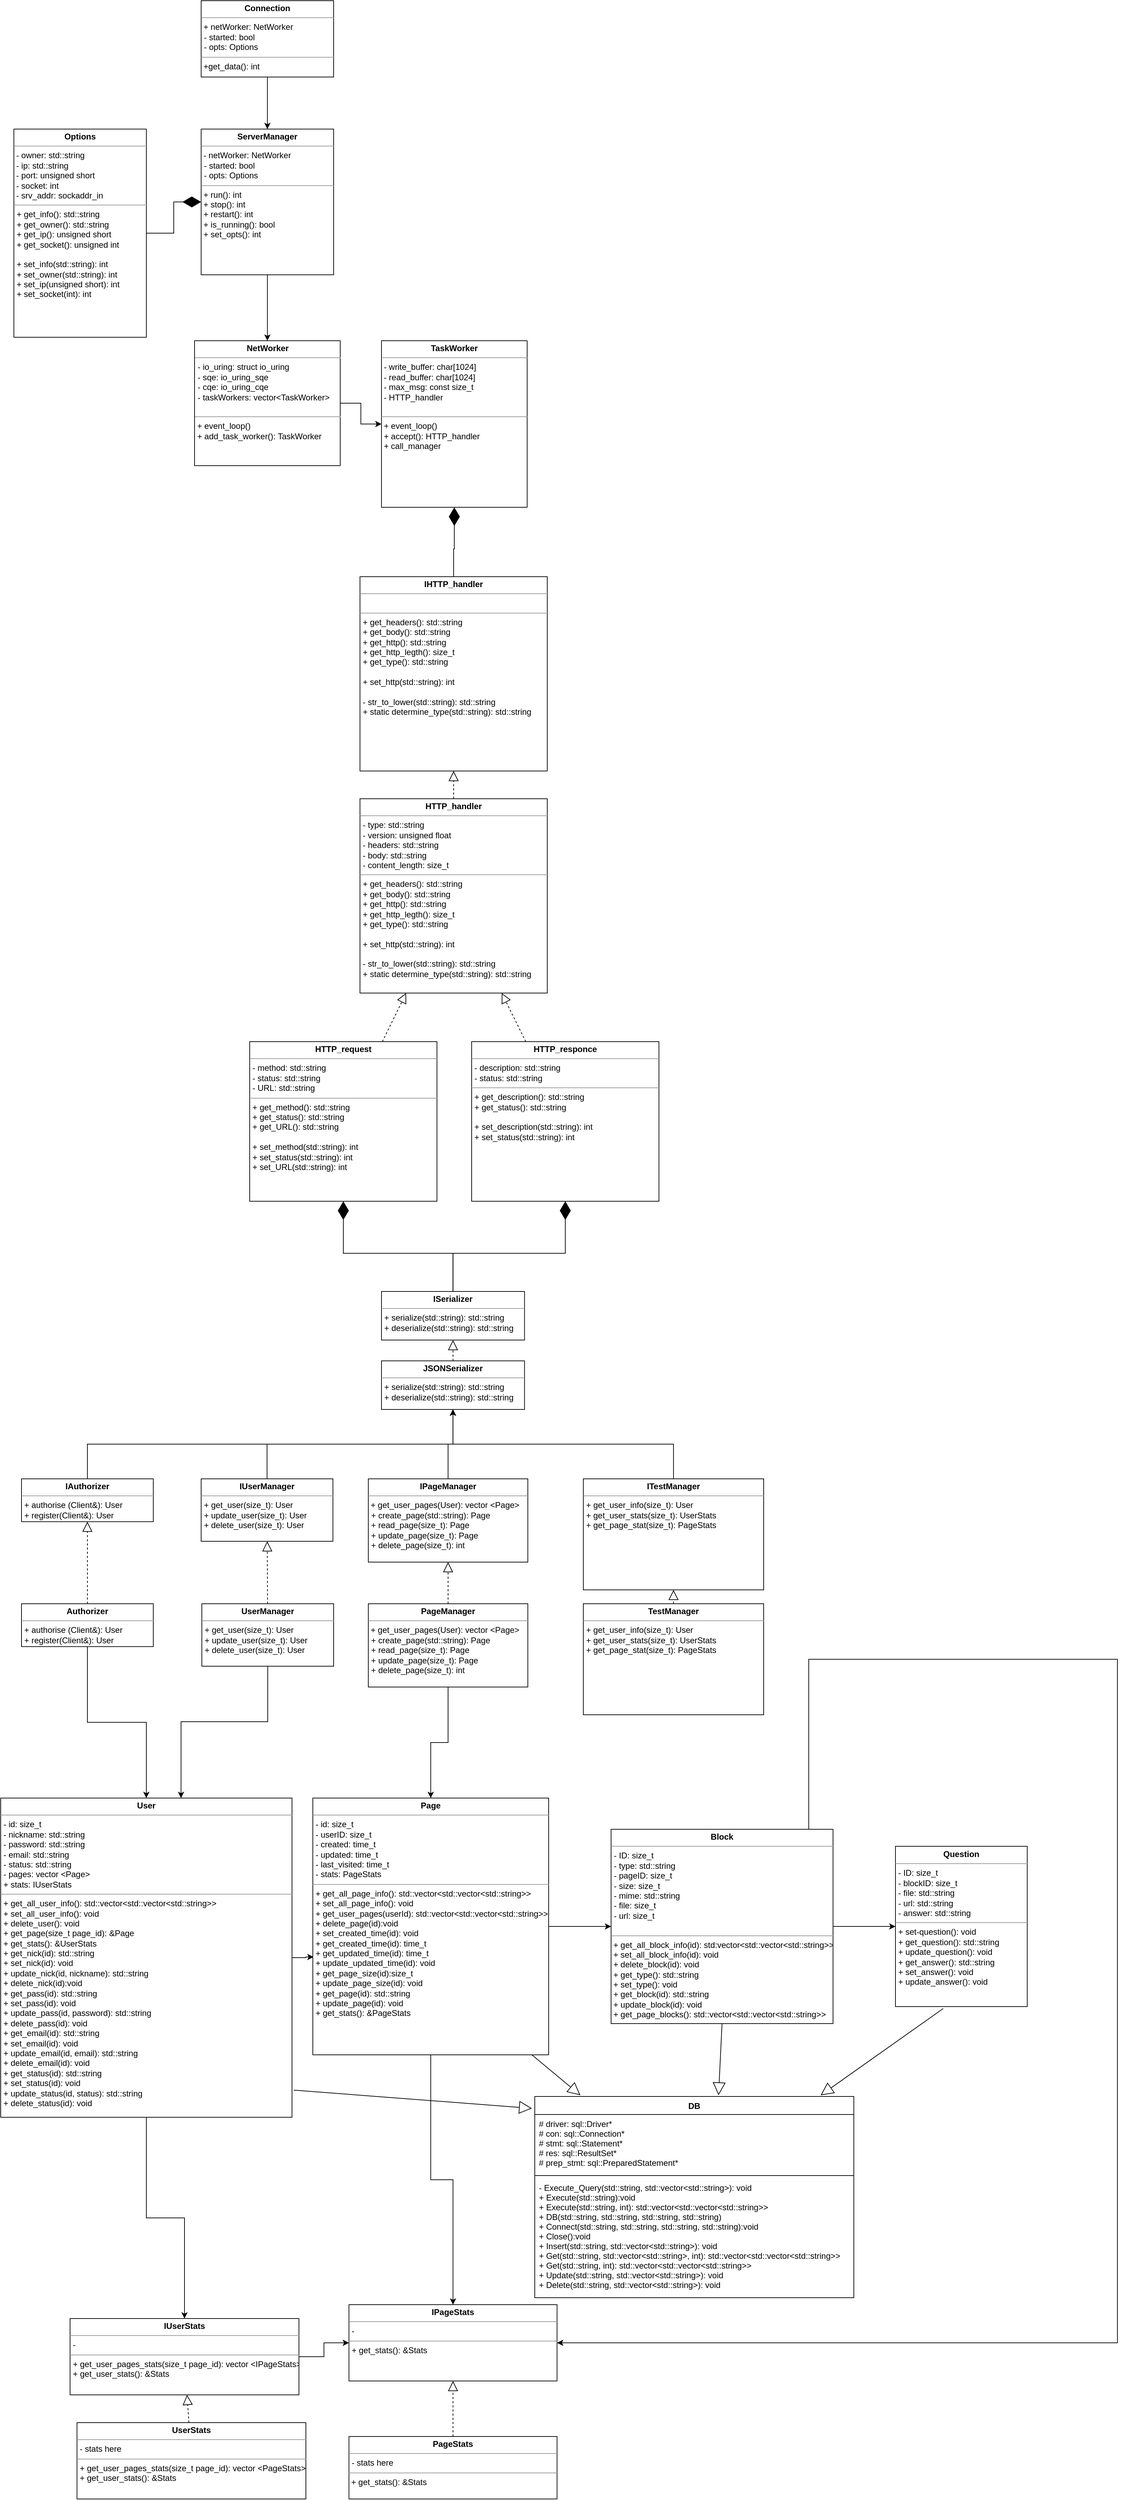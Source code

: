 <mxfile version="16.5.1" type="device"><diagram id="EE_yPkMZjNH001Js1Lox" name="Page-1"><mxGraphModel dx="785" dy="998" grid="1" gridSize="10" guides="1" tooltips="1" connect="1" arrows="1" fold="1" page="1" pageScale="1" pageWidth="827" pageHeight="1169" math="0" shadow="0"><root><mxCell id="0"/><mxCell id="1" parent="0"/><mxCell id="ymyWcGpkj5-HGCNnxkLO-1" style="edgeStyle=orthogonalEdgeStyle;shape=connector;rounded=0;orthogonalLoop=1;jettySize=auto;html=1;labelBackgroundColor=default;fontFamily=Helvetica;fontSize=11;fontColor=default;endArrow=classic;strokeColor=default;" parent="1" source="ymyWcGpkj5-HGCNnxkLO-2" target="ymyWcGpkj5-HGCNnxkLO-6" edge="1"><mxGeometry relative="1" as="geometry"/></mxCell><mxCell id="ymyWcGpkj5-HGCNnxkLO-2" value="&lt;p style=&quot;margin: 4px 0px 0px&quot; align=&quot;center&quot;&gt;&lt;b&gt;ServerManager&lt;/b&gt;&lt;/p&gt;&lt;hr size=&quot;1&quot;&gt;&amp;nbsp;- netWorker: NetWorker&lt;p style=&quot;margin: 0px ; margin-left: 4px&quot;&gt;- started: bool&lt;/p&gt;&lt;p style=&quot;margin: 0px ; margin-left: 4px&quot;&gt;- opts: Options&lt;br&gt;&lt;/p&gt;&lt;hr size=&quot;1&quot;&gt;&lt;div&gt;&amp;nbsp;+ run(): int&lt;br&gt;&lt;/div&gt;&lt;div&gt;&amp;nbsp;+ stop(): int&lt;br&gt;&lt;/div&gt;&lt;div&gt;&amp;nbsp;+ restart(): int&lt;br&gt;&lt;/div&gt;&lt;div&gt;&amp;nbsp;+ is_running(): bool&lt;/div&gt;&lt;div&gt;&amp;nbsp;+ set_opts(): int&lt;br&gt;&lt;/div&gt;" style="verticalAlign=top;align=left;overflow=fill;fontSize=12;fontFamily=Helvetica;html=1;rounded=0;" parent="1" vertex="1"><mxGeometry x="1549" y="305" width="191" height="210" as="geometry"/></mxCell><mxCell id="ymyWcGpkj5-HGCNnxkLO-3" value="&lt;p style=&quot;margin: 4px 0px 0px&quot; align=&quot;center&quot;&gt;&lt;b&gt;Options&lt;/b&gt;&lt;br&gt;&lt;/p&gt;&lt;hr size=&quot;1&quot;&gt;&lt;div&gt;&amp;nbsp;- owner: std::string&lt;/div&gt;&lt;div&gt;&amp;nbsp;- ip: std::string&lt;/div&gt;&lt;div&gt;&amp;nbsp;- port: unsigned short&lt;/div&gt;&lt;div&gt;&amp;nbsp;- socket: int&lt;br&gt;&lt;/div&gt;&lt;div&gt;&amp;nbsp;- srv_addr: sockaddr_in&lt;br&gt;&lt;/div&gt;&lt;hr size=&quot;1&quot;&gt;&lt;p style=&quot;margin: 0px ; margin-left: 4px&quot;&gt;+ get_info(): std::string&lt;/p&gt;&lt;p style=&quot;margin: 0px ; margin-left: 4px&quot;&gt;+ get_owner(): std::string&lt;/p&gt;&lt;p style=&quot;margin: 0px ; margin-left: 4px&quot;&gt;+ get_ip(): unsigned short&lt;/p&gt;&lt;p style=&quot;margin: 0px ; margin-left: 4px&quot;&gt;+ get_socket(): unsigned int&lt;/p&gt;&lt;p style=&quot;margin: 0px ; margin-left: 4px&quot;&gt;&lt;br&gt;&lt;/p&gt;&lt;p style=&quot;margin: 0px ; margin-left: 4px&quot;&gt;+ set_info(std::string): int&lt;br&gt;&lt;/p&gt;&lt;p style=&quot;margin: 0px ; margin-left: 4px&quot;&gt;+ set_owner(std::string): int&lt;br&gt;&lt;/p&gt;&lt;p style=&quot;margin: 0px ; margin-left: 4px&quot;&gt;+ set_ip(unsigned short): int&lt;br&gt;&lt;/p&gt;&lt;p style=&quot;margin: 0px ; margin-left: 4px&quot;&gt;+ set_socket(int): int&lt;/p&gt;&lt;p style=&quot;margin: 0px ; margin-left: 4px&quot;&gt;&lt;/p&gt;" style="verticalAlign=top;align=left;overflow=fill;fontSize=12;fontFamily=Helvetica;html=1;rounded=0;" parent="1" vertex="1"><mxGeometry x="1279" y="305" width="191" height="300" as="geometry"/></mxCell><mxCell id="ymyWcGpkj5-HGCNnxkLO-4" value="" style="endArrow=diamondThin;endFill=1;endSize=24;html=1;edgeStyle=orthogonalEdgeStyle;rounded=0;" parent="1" source="ymyWcGpkj5-HGCNnxkLO-3" target="ymyWcGpkj5-HGCNnxkLO-2" edge="1"><mxGeometry width="160" relative="1" as="geometry"><mxPoint x="-10" y="790" as="sourcePoint"/><mxPoint x="70" y="730" as="targetPoint"/></mxGeometry></mxCell><mxCell id="ymyWcGpkj5-HGCNnxkLO-5" style="edgeStyle=orthogonalEdgeStyle;shape=connector;rounded=0;orthogonalLoop=1;jettySize=auto;html=1;labelBackgroundColor=default;fontFamily=Helvetica;fontSize=11;fontColor=default;endArrow=classic;strokeColor=default;" parent="1" source="ymyWcGpkj5-HGCNnxkLO-6" target="ymyWcGpkj5-HGCNnxkLO-35" edge="1"><mxGeometry relative="1" as="geometry"/></mxCell><mxCell id="ymyWcGpkj5-HGCNnxkLO-6" value="&lt;p style=&quot;margin: 4px 0px 0px&quot; align=&quot;center&quot;&gt;&lt;b&gt;NetWorker&lt;/b&gt;&lt;br&gt;&lt;/p&gt;&lt;hr size=&quot;1&quot;&gt;&lt;p style=&quot;margin: 0px ; margin-left: 4px&quot;&gt;- io_uring: struct io_uring&lt;/p&gt;&lt;p style=&quot;margin: 0px ; margin-left: 4px&quot;&gt;- sqe: io_uring_sqe&lt;/p&gt;&lt;p style=&quot;margin: 0px ; margin-left: 4px&quot;&gt;- cqe: io_uring_cqe&lt;/p&gt;&lt;p style=&quot;margin: 0px ; margin-left: 4px&quot;&gt;- taskWorkers: vector&amp;lt;TaskWorker&amp;gt;&lt;br&gt;&lt;/p&gt;&lt;p style=&quot;margin: 0px ; margin-left: 4px&quot;&gt;&lt;br&gt;&lt;/p&gt;&lt;hr size=&quot;1&quot;&gt;&lt;div&gt;&amp;nbsp;+ event_loop()&lt;/div&gt;&lt;div&gt;&amp;nbsp;+ add_task_worker(): TaskWorker&lt;br&gt;&lt;/div&gt;" style="verticalAlign=top;align=left;overflow=fill;fontSize=12;fontFamily=Helvetica;html=1;rounded=0;" parent="1" vertex="1"><mxGeometry x="1539.5" y="610" width="210" height="180" as="geometry"/></mxCell><mxCell id="ymyWcGpkj5-HGCNnxkLO-7" value="&lt;p style=&quot;margin: 0px ; margin-top: 4px ; text-align: center&quot;&gt;&lt;b&gt;JSONSerializer&lt;/b&gt;&lt;br&gt;&lt;/p&gt;&lt;hr size=&quot;1&quot;&gt;&lt;p style=&quot;margin: 0px ; margin-left: 4px&quot;&gt;+ serialize(std::string): std::string&lt;br&gt;&lt;/p&gt;&lt;p style=&quot;margin: 0px ; margin-left: 4px&quot;&gt;+ deserialize(std::string): std::string&lt;br&gt;&lt;/p&gt;&lt;p style=&quot;margin: 0px ; margin-left: 4px&quot;&gt;&lt;br&gt;&lt;/p&gt;" style="verticalAlign=top;align=left;overflow=fill;fontSize=12;fontFamily=Helvetica;html=1;rounded=0;" parent="1" vertex="1"><mxGeometry x="1809.0" y="2080" width="206.23" height="70" as="geometry"/></mxCell><mxCell id="ymyWcGpkj5-HGCNnxkLO-8" style="edgeStyle=orthogonalEdgeStyle;shape=connector;rounded=0;orthogonalLoop=1;jettySize=auto;html=1;labelBackgroundColor=default;fontFamily=Helvetica;fontSize=11;fontColor=default;endArrow=classic;strokeColor=default;" parent="1" source="ymyWcGpkj5-HGCNnxkLO-9" target="ymyWcGpkj5-HGCNnxkLO-59" edge="1"><mxGeometry relative="1" as="geometry"/></mxCell><mxCell id="Rk3t0ZBhzbb22GPOdppD-11" style="edgeStyle=orthogonalEdgeStyle;rounded=0;orthogonalLoop=1;jettySize=auto;html=1;entryX=0.003;entryY=0.619;entryDx=0;entryDy=0;entryPerimeter=0;" edge="1" parent="1" source="ymyWcGpkj5-HGCNnxkLO-9" target="ymyWcGpkj5-HGCNnxkLO-17"><mxGeometry relative="1" as="geometry"/></mxCell><mxCell id="ymyWcGpkj5-HGCNnxkLO-9" value="&lt;p style=&quot;margin: 4px 0px 0px&quot; align=&quot;center&quot;&gt;&lt;b&gt;User&lt;/b&gt;&lt;br&gt;&lt;/p&gt;&lt;hr size=&quot;1&quot;&gt;&lt;p style=&quot;margin: 0px ; margin-left: 4px&quot;&gt;&lt;span&gt;- id: size_t&lt;/span&gt;&lt;br&gt;&lt;/p&gt;&lt;p style=&quot;margin: 0px ; margin-left: 4px&quot;&gt;- nickname: std::string&lt;/p&gt;&lt;p style=&quot;margin: 0px ; margin-left: 4px&quot;&gt;- password: std::string&lt;/p&gt;&lt;p style=&quot;margin: 0px ; margin-left: 4px&quot;&gt;- email: std::string&lt;/p&gt;&lt;p style=&quot;margin: 0px ; margin-left: 4px&quot;&gt;- status: std::string&lt;/p&gt;&lt;p style=&quot;margin: 0px ; margin-left: 4px&quot;&gt;- pages: vector &amp;lt;Page&amp;gt;&lt;/p&gt;&lt;p style=&quot;margin: 0px ; margin-left: 4px&quot;&gt;+ stats: IUserStats&lt;/p&gt;&lt;hr size=&quot;1&quot;&gt;&lt;p style=&quot;margin: 0px ; margin-left: 4px&quot;&gt;+ get_all_user_info(): std::vector&amp;lt;std::vector&amp;lt;std::string&amp;gt;&amp;gt;&lt;/p&gt;&lt;p style=&quot;margin: 0px ; margin-left: 4px&quot;&gt;+ set_all_user_info(): void&lt;/p&gt;&lt;p style=&quot;margin: 0px ; margin-left: 4px&quot;&gt;+ delete_user(): void&lt;/p&gt;&lt;p style=&quot;margin: 0px ; margin-left: 4px&quot;&gt;+ get_page(size_t page_id): &amp;amp;Page&lt;/p&gt;&lt;p style=&quot;margin: 0px ; margin-left: 4px&quot;&gt;+ get_stats(): &amp;amp;UserStats&lt;/p&gt;&lt;p style=&quot;margin: 0px ; margin-left: 4px&quot;&gt;+ get_nick(id): std::string&lt;/p&gt;&lt;p style=&quot;margin: 0px ; margin-left: 4px&quot;&gt;+ set_nick(id): void&lt;/p&gt;&lt;p style=&quot;margin: 0px ; margin-left: 4px&quot;&gt;+ update_nick(id, nickname): std::string&lt;/p&gt;&lt;p style=&quot;margin: 0px ; margin-left: 4px&quot;&gt;+ delete_nick(id):void&lt;/p&gt;&lt;p style=&quot;margin: 0px ; margin-left: 4px&quot;&gt;+ get_pass(id): std::string&lt;/p&gt;&lt;p style=&quot;margin: 0px ; margin-left: 4px&quot;&gt;+ set_pass(id): void&lt;/p&gt;&lt;p style=&quot;margin: 0px ; margin-left: 4px&quot;&gt;+ update_pass(id, password): std::string&lt;/p&gt;&lt;p style=&quot;margin: 0px ; margin-left: 4px&quot;&gt;+ delete_pass(id): void&lt;/p&gt;&lt;p style=&quot;margin: 0px ; margin-left: 4px&quot;&gt;+ get_email(id): std::string&lt;/p&gt;&lt;p style=&quot;margin: 0px ; margin-left: 4px&quot;&gt;+ set_email(id): void&lt;/p&gt;&lt;p style=&quot;margin: 0px ; margin-left: 4px&quot;&gt;+ update_email(id, email): std::string&lt;/p&gt;&lt;p style=&quot;margin: 0px ; margin-left: 4px&quot;&gt;+ delete_email(id): void&lt;/p&gt;&lt;p style=&quot;margin: 0px ; margin-left: 4px&quot;&gt;+ get_status(id): std::string&lt;/p&gt;&lt;p style=&quot;margin: 0px ; margin-left: 4px&quot;&gt;+ set_status(id): void&lt;/p&gt;&lt;p style=&quot;margin: 0px ; margin-left: 4px&quot;&gt;+ update_status(id, status): std::string&lt;/p&gt;&lt;p style=&quot;margin: 0px ; margin-left: 4px&quot;&gt;+ delete_status(id): void&amp;nbsp;&lt;/p&gt;&lt;p style=&quot;margin: 0px ; margin-left: 4px&quot;&gt;&lt;br&gt;&lt;/p&gt;" style="verticalAlign=top;align=left;overflow=fill;fontSize=12;fontFamily=Helvetica;html=1;rounded=0;" parent="1" vertex="1"><mxGeometry x="1260" y="2710" width="420" height="460" as="geometry"/></mxCell><mxCell id="ymyWcGpkj5-HGCNnxkLO-10" style="edgeStyle=none;shape=connector;rounded=0;orthogonalLoop=1;jettySize=auto;html=1;dashed=1;labelBackgroundColor=default;fontFamily=Helvetica;fontSize=11;fontColor=default;endArrow=block;endFill=0;endSize=12;strokeColor=default;" parent="1" source="ymyWcGpkj5-HGCNnxkLO-11" target="ymyWcGpkj5-HGCNnxkLO-14" edge="1"><mxGeometry relative="1" as="geometry"><mxPoint x="1837.542" y="1580" as="targetPoint"/></mxGeometry></mxCell><mxCell id="ymyWcGpkj5-HGCNnxkLO-11" value="&lt;p style=&quot;margin: 4px 0px 0px&quot; align=&quot;center&quot;&gt;&lt;b&gt;HTTP_request&lt;/b&gt;&lt;br&gt;&lt;/p&gt;&lt;hr size=&quot;1&quot;&gt;&lt;p style=&quot;margin: 0px ; margin-left: 4px&quot;&gt;- method: std::string&lt;/p&gt;&lt;p style=&quot;margin: 0px ; margin-left: 4px&quot;&gt;- status: std::string&lt;br&gt;&lt;/p&gt;&lt;p style=&quot;margin: 0px ; margin-left: 4px&quot;&gt;- URL: std::string&lt;/p&gt;&lt;hr size=&quot;1&quot;&gt;&lt;p style=&quot;margin: 0px ; margin-left: 4px&quot;&gt;+ get_method(): std::string&lt;/p&gt;&lt;p style=&quot;margin: 0px ; margin-left: 4px&quot;&gt;+ get_status(): std::string&lt;/p&gt;&lt;p style=&quot;margin: 0px ; margin-left: 4px&quot;&gt;+ get_URL(): std::string&lt;/p&gt;&lt;p style=&quot;margin: 0px ; margin-left: 4px&quot;&gt;&lt;br&gt;&lt;/p&gt;&lt;p style=&quot;margin: 0px ; margin-left: 4px&quot;&gt;+ set_method(std::string): int&lt;/p&gt;&lt;p style=&quot;margin: 0px ; margin-left: 4px&quot;&gt;+ set_status(std::string): int&lt;/p&gt;&lt;p style=&quot;margin: 0px ; margin-left: 4px&quot;&gt;+ set_URL(std::string): int&lt;/p&gt;" style="verticalAlign=top;align=left;overflow=fill;fontSize=12;fontFamily=Helvetica;html=1;rounded=0;" parent="1" vertex="1"><mxGeometry x="1619" y="1620" width="270" height="230" as="geometry"/></mxCell><mxCell id="ymyWcGpkj5-HGCNnxkLO-12" style="edgeStyle=none;shape=connector;rounded=0;orthogonalLoop=1;jettySize=auto;html=1;dashed=1;labelBackgroundColor=default;fontFamily=Helvetica;fontSize=11;fontColor=default;endArrow=block;endFill=0;endSize=12;strokeColor=default;" parent="1" source="ymyWcGpkj5-HGCNnxkLO-13" target="ymyWcGpkj5-HGCNnxkLO-14" edge="1"><mxGeometry relative="1" as="geometry"><mxPoint x="1989.407" y="1580" as="targetPoint"/></mxGeometry></mxCell><mxCell id="ymyWcGpkj5-HGCNnxkLO-13" value="&lt;p style=&quot;margin: 4px 0px 0px&quot; align=&quot;center&quot;&gt;&lt;b&gt;HTTP_responce&lt;/b&gt;&lt;br&gt;&lt;/p&gt;&lt;hr size=&quot;1&quot;&gt;&lt;p style=&quot;margin: 0px ; margin-left: 4px&quot;&gt;- description: std::string&lt;br&gt;&lt;/p&gt;&lt;p style=&quot;margin: 0px ; margin-left: 4px&quot;&gt;- status: std::string&lt;br&gt;&lt;/p&gt;&lt;hr size=&quot;1&quot;&gt;&lt;p style=&quot;margin: 0px ; margin-left: 4px&quot;&gt;+ get_description(): std::string&lt;/p&gt;&lt;p style=&quot;margin: 0px ; margin-left: 4px&quot;&gt;+ get_status(): std::string&lt;/p&gt;&lt;p style=&quot;margin: 0px ; margin-left: 4px&quot;&gt;&lt;br&gt;&lt;/p&gt;&lt;p style=&quot;margin: 0px ; margin-left: 4px&quot;&gt;+ set_description(std::string): int&lt;/p&gt;&lt;p style=&quot;margin: 0px ; margin-left: 4px&quot;&gt;+ set_status(std::string): int&lt;/p&gt;&lt;p style=&quot;margin: 0px ; margin-left: 4px&quot;&gt;&lt;/p&gt;" style="verticalAlign=top;align=left;overflow=fill;fontSize=12;fontFamily=Helvetica;html=1;rounded=0;" parent="1" vertex="1"><mxGeometry x="1939" y="1620" width="270" height="230" as="geometry"/></mxCell><mxCell id="ymyWcGpkj5-HGCNnxkLO-14" value="&lt;p style=&quot;margin: 4px 0px 0px&quot; align=&quot;center&quot;&gt;&lt;b&gt;HTTP_handler&lt;/b&gt;&lt;br&gt;&lt;/p&gt;&lt;hr size=&quot;1&quot;&gt;&lt;p style=&quot;margin: 0px ; margin-left: 4px&quot;&gt;- type: std::string&lt;br&gt;&lt;/p&gt;&lt;p style=&quot;margin: 0px ; margin-left: 4px&quot;&gt;- version: unsigned float&lt;/p&gt;&lt;p style=&quot;margin: 0px ; margin-left: 4px&quot;&gt;- headers: std::string&lt;/p&gt;&lt;p style=&quot;margin: 0px ; margin-left: 4px&quot;&gt;- body: std::string&lt;/p&gt;&lt;p style=&quot;margin: 0px ; margin-left: 4px&quot;&gt;- content_length: size_t&lt;/p&gt;&lt;hr size=&quot;1&quot;&gt;&lt;p style=&quot;margin: 0px ; margin-left: 4px&quot;&gt;+ get_headers(): std::string&lt;/p&gt;&lt;p style=&quot;margin: 0px ; margin-left: 4px&quot;&gt;+ get_body(): std::string&lt;/p&gt;&lt;p style=&quot;margin: 0px ; margin-left: 4px&quot;&gt;+ get_http(): std::string&lt;/p&gt;&lt;p style=&quot;margin: 0px ; margin-left: 4px&quot;&gt;+ get_http_legth(): size_t&lt;br&gt;&lt;/p&gt;&lt;p style=&quot;margin: 0px ; margin-left: 4px&quot;&gt;+ get_type(): std::string&lt;/p&gt;&lt;p style=&quot;margin: 0px ; margin-left: 4px&quot;&gt;&lt;br&gt;&lt;/p&gt;&lt;p style=&quot;margin: 0px ; margin-left: 4px&quot;&gt;+ set_http(std::string): int&lt;br&gt;&lt;/p&gt;&lt;p style=&quot;margin: 0px ; margin-left: 4px&quot;&gt;&lt;br&gt;&lt;/p&gt;&lt;p style=&quot;margin: 0px ; margin-left: 4px&quot;&gt;- str_to_lower(std::string): std::string&lt;/p&gt;&lt;p style=&quot;margin: 0px ; margin-left: 4px&quot;&gt;+ static determine_type(std::string): std::string&lt;br&gt;&lt;/p&gt;&lt;p style=&quot;margin: 0px ; margin-left: 4px&quot;&gt;&lt;br&gt;&lt;/p&gt;" style="verticalAlign=top;align=left;overflow=fill;fontSize=12;fontFamily=Helvetica;html=1;rounded=0;" parent="1" vertex="1"><mxGeometry x="1778" y="1270" width="270" height="280" as="geometry"/></mxCell><mxCell id="ymyWcGpkj5-HGCNnxkLO-15" style="edgeStyle=orthogonalEdgeStyle;shape=connector;rounded=0;orthogonalLoop=1;jettySize=auto;html=1;labelBackgroundColor=default;fontFamily=Helvetica;fontSize=11;fontColor=default;endArrow=classic;strokeColor=default;" parent="1" source="ymyWcGpkj5-HGCNnxkLO-17" target="ymyWcGpkj5-HGCNnxkLO-20" edge="1"><mxGeometry relative="1" as="geometry"/></mxCell><mxCell id="ymyWcGpkj5-HGCNnxkLO-16" style="edgeStyle=orthogonalEdgeStyle;shape=connector;rounded=0;orthogonalLoop=1;jettySize=auto;html=1;labelBackgroundColor=default;fontFamily=Helvetica;fontSize=11;fontColor=default;endArrow=classic;strokeColor=default;" parent="1" source="ymyWcGpkj5-HGCNnxkLO-17" target="ymyWcGpkj5-HGCNnxkLO-62" edge="1"><mxGeometry relative="1" as="geometry"/></mxCell><mxCell id="ymyWcGpkj5-HGCNnxkLO-17" value="&lt;p style=&quot;margin: 4px 0px 0px&quot; align=&quot;center&quot;&gt;&lt;b&gt;Page&lt;/b&gt;&lt;br&gt;&lt;/p&gt;&lt;hr size=&quot;1&quot;&gt;&lt;p style=&quot;margin: 0px ; margin-left: 4px&quot;&gt;- id: size_t&lt;/p&gt;&lt;p style=&quot;margin: 0px ; margin-left: 4px&quot;&gt;- userID: size_t&lt;/p&gt;&lt;p style=&quot;margin: 0px ; margin-left: 4px&quot;&gt;- created: time_t&lt;br&gt;&lt;/p&gt;&lt;p style=&quot;margin: 0px ; margin-left: 4px&quot;&gt;- updated: time_t&lt;/p&gt;&lt;p style=&quot;margin: 0px ; margin-left: 4px&quot;&gt;- last_visited: time_t&lt;/p&gt;&lt;p style=&quot;margin: 0px ; margin-left: 4px&quot;&gt;- stats: PageStats&lt;br&gt;&lt;/p&gt;&lt;hr size=&quot;1&quot;&gt;&lt;p style=&quot;margin: 0px ; margin-left: 4px&quot;&gt;+ get_all_page_info(): std::vector&amp;lt;std::vector&amp;lt;std::string&amp;gt;&amp;gt;&lt;/p&gt;&lt;p style=&quot;margin: 0px ; margin-left: 4px&quot;&gt;+ set_all_page_info(): void&lt;/p&gt;&lt;p style=&quot;margin: 0px ; margin-left: 4px&quot;&gt;+ get_user_pages(userId): std::vector&amp;lt;std::vector&amp;lt;std::string&amp;gt;&amp;gt;&lt;/p&gt;&lt;p style=&quot;margin: 0px ; margin-left: 4px&quot;&gt;+ delete_page(id):void&lt;/p&gt;&lt;p style=&quot;margin: 0px ; margin-left: 4px&quot;&gt;+ set_created_time(id): void&lt;/p&gt;&lt;p style=&quot;margin: 0px ; margin-left: 4px&quot;&gt;+ get_created_time(id): time_t&lt;/p&gt;&lt;p style=&quot;margin: 0px ; margin-left: 4px&quot;&gt;+ get_updated_time(id): time_t&lt;/p&gt;&lt;p style=&quot;margin: 0px ; margin-left: 4px&quot;&gt;+ update_updated_time(id): void&lt;/p&gt;&lt;p style=&quot;margin: 0px ; margin-left: 4px&quot;&gt;+ get_page_size(id):size_t&lt;/p&gt;&lt;p style=&quot;margin: 0px ; margin-left: 4px&quot;&gt;+ update_page_size(id): void&lt;/p&gt;&lt;p style=&quot;margin: 0px ; margin-left: 4px&quot;&gt;+ get_page(id): std::string&lt;/p&gt;&lt;p style=&quot;margin: 0px ; margin-left: 4px&quot;&gt;+ update_page(id): void&amp;nbsp;&lt;/p&gt;&lt;p style=&quot;margin: 0px ; margin-left: 4px&quot;&gt;+ get_stats(): &amp;amp;PageStats&lt;br&gt;&lt;/p&gt;" style="verticalAlign=top;align=left;overflow=fill;fontSize=12;fontFamily=Helvetica;html=1;rounded=0;" parent="1" vertex="1"><mxGeometry x="1710" y="2710" width="340" height="370" as="geometry"/></mxCell><mxCell id="ymyWcGpkj5-HGCNnxkLO-24" value="&lt;p style=&quot;margin: 0px ; margin-top: 4px ; text-align: center&quot;&gt;&lt;b&gt;Question&lt;/b&gt;&lt;br&gt;&lt;/p&gt;&lt;hr size=&quot;1&quot;&gt;&lt;p style=&quot;margin: 0px ; margin-left: 4px&quot;&gt;&lt;span&gt;- ID: size_t&lt;/span&gt;&lt;br&gt;&lt;/p&gt;&lt;p style=&quot;margin: 0px ; margin-left: 4px&quot;&gt;- blockID: size_t&lt;/p&gt;&lt;p style=&quot;margin: 0px ; margin-left: 4px&quot;&gt;- file: std::string&lt;/p&gt;&lt;p style=&quot;margin: 0px ; margin-left: 4px&quot;&gt;- url: std::string&lt;/p&gt;&lt;p style=&quot;margin: 0px ; margin-left: 4px&quot;&gt;- answer: std::string&lt;/p&gt;&lt;hr size=&quot;1&quot;&gt;&lt;p style=&quot;margin: 0px ; margin-left: 4px&quot;&gt;+ set-question(): void&lt;/p&gt;&lt;p style=&quot;margin: 0px ; margin-left: 4px&quot;&gt;+ get_question(): std::string&lt;/p&gt;&lt;p style=&quot;margin: 0px ; margin-left: 4px&quot;&gt;&lt;span&gt;+ update_question(): void&lt;/span&gt;&lt;/p&gt;&lt;p style=&quot;margin: 0px ; margin-left: 4px&quot;&gt;&lt;span&gt;+ get_answer(): std::string&lt;/span&gt;&lt;/p&gt;&lt;p style=&quot;margin: 0px ; margin-left: 4px&quot;&gt;&lt;span&gt;+ set_answer(): void&lt;/span&gt;&lt;/p&gt;&lt;p style=&quot;margin: 0px ; margin-left: 4px&quot;&gt;&lt;span&gt;+ update_answer(): void&amp;nbsp;&lt;/span&gt;&lt;/p&gt;&lt;p style=&quot;margin: 0px ; margin-left: 4px&quot;&gt;&lt;br&gt;&lt;/p&gt;" style="verticalAlign=top;align=left;overflow=fill;fontSize=12;fontFamily=Helvetica;html=1;rounded=0;" parent="1" vertex="1"><mxGeometry x="2550" y="2779.5" width="190" height="231" as="geometry"/></mxCell><mxCell id="ymyWcGpkj5-HGCNnxkLO-25" style="edgeStyle=orthogonalEdgeStyle;shape=connector;rounded=0;orthogonalLoop=1;jettySize=auto;html=1;labelBackgroundColor=default;fontFamily=Helvetica;fontSize=11;fontColor=default;endArrow=classic;strokeColor=default;" parent="1" source="ymyWcGpkj5-HGCNnxkLO-26" target="ymyWcGpkj5-HGCNnxkLO-9" edge="1"><mxGeometry relative="1" as="geometry"/></mxCell><mxCell id="ymyWcGpkj5-HGCNnxkLO-26" value="&lt;p style=&quot;margin: 0px ; margin-top: 4px ; text-align: center&quot;&gt;&lt;b&gt;Authorizer&lt;/b&gt;&lt;/p&gt;&lt;hr size=&quot;1&quot;&gt;&lt;p style=&quot;margin: 0px ; margin-left: 4px&quot;&gt;&lt;/p&gt;&lt;p style=&quot;margin: 0px ; margin-left: 4px&quot;&gt;+ authorise (Client&amp;amp;): User&lt;/p&gt;&lt;p style=&quot;margin: 0px ; margin-left: 4px&quot;&gt;+ register(Client&amp;amp;): User&lt;/p&gt;" style="verticalAlign=top;align=left;overflow=fill;fontSize=12;fontFamily=Helvetica;html=1;rounded=0;" parent="1" vertex="1"><mxGeometry x="1290" y="2430" width="190" height="61.75" as="geometry"/></mxCell><mxCell id="ymyWcGpkj5-HGCNnxkLO-27" style="edgeStyle=orthogonalEdgeStyle;shape=connector;rounded=0;orthogonalLoop=1;jettySize=auto;html=1;labelBackgroundColor=default;fontFamily=Helvetica;fontSize=11;fontColor=default;endArrow=classic;strokeColor=default;" parent="1" source="ymyWcGpkj5-HGCNnxkLO-28" target="ymyWcGpkj5-HGCNnxkLO-17" edge="1"><mxGeometry relative="1" as="geometry"/></mxCell><mxCell id="ymyWcGpkj5-HGCNnxkLO-28" value="&lt;p style=&quot;margin: 0px ; margin-top: 4px ; text-align: center&quot;&gt;&lt;b&gt;PageManager&lt;/b&gt;&lt;br&gt;&lt;/p&gt;&lt;hr size=&quot;1&quot;&gt;&lt;p style=&quot;margin: 0px ; margin-left: 4px&quot;&gt;&lt;/p&gt;&amp;nbsp;+ get_user_pages(User): vector &amp;lt;Page&amp;gt;&lt;p style=&quot;margin: 0px ; margin-left: 4px&quot;&gt;+ create_page(std::string): Page&lt;/p&gt;&lt;p style=&quot;margin: 0px ; margin-left: 4px&quot;&gt;+ read_page(size_t): Page&lt;/p&gt;&lt;p style=&quot;margin: 0px ; margin-left: 4px&quot;&gt;+ update_page(size_t): Page&lt;/p&gt;&lt;p style=&quot;margin: 0px ; margin-left: 4px&quot;&gt;+ delete_page(size_t): int&lt;br&gt;&lt;/p&gt;" style="verticalAlign=top;align=left;overflow=fill;fontSize=12;fontFamily=Helvetica;html=1;rounded=0;" parent="1" vertex="1"><mxGeometry x="1790" y="2430" width="230" height="120" as="geometry"/></mxCell><mxCell id="ymyWcGpkj5-HGCNnxkLO-31" style="edgeStyle=orthogonalEdgeStyle;shape=connector;rounded=0;orthogonalLoop=1;jettySize=auto;html=1;labelBackgroundColor=default;fontFamily=Helvetica;fontSize=11;fontColor=default;endArrow=classic;strokeColor=default;startArrow=none;" parent="1" source="ymyWcGpkj5-HGCNnxkLO-20" target="ymyWcGpkj5-HGCNnxkLO-62" edge="1"><mxGeometry relative="1" as="geometry"><Array as="points"><mxPoint x="2425" y="2510"/><mxPoint x="2870" y="2510"/><mxPoint x="2870" y="3495"/></Array></mxGeometry></mxCell><mxCell id="ymyWcGpkj5-HGCNnxkLO-32" value="&lt;p style=&quot;margin: 0px ; margin-top: 4px ; text-align: center&quot;&gt;&lt;b&gt;TestManager&lt;/b&gt;&lt;br&gt;&lt;/p&gt;&lt;hr size=&quot;1&quot;&gt;&lt;p style=&quot;margin: 0px ; margin-left: 4px&quot;&gt;&lt;/p&gt;&lt;p style=&quot;margin: 0px ; margin-left: 4px&quot;&gt;+ get_user_info(size_t): User&lt;br&gt;&lt;/p&gt;&lt;p style=&quot;margin: 0px ; margin-left: 4px&quot;&gt;+ get_user_stats(size_t): UserStats&lt;/p&gt;&lt;p style=&quot;margin: 0px ; margin-left: 4px&quot;&gt;+ get_page_stat(size_t): PageStats&lt;br&gt;&lt;/p&gt;" style="verticalAlign=top;align=left;overflow=fill;fontSize=12;fontFamily=Helvetica;html=1;rounded=0;" parent="1" vertex="1"><mxGeometry x="2100" y="2430" width="260" height="160" as="geometry"/></mxCell><mxCell id="ymyWcGpkj5-HGCNnxkLO-33" style="edgeStyle=orthogonalEdgeStyle;shape=connector;rounded=0;orthogonalLoop=1;jettySize=auto;html=1;labelBackgroundColor=default;fontFamily=Helvetica;fontSize=11;fontColor=default;endArrow=classic;strokeColor=default;" parent="1" source="ymyWcGpkj5-HGCNnxkLO-34" target="ymyWcGpkj5-HGCNnxkLO-9" edge="1"><mxGeometry relative="1" as="geometry"><Array as="points"><mxPoint x="1645" y="2600"/><mxPoint x="1520" y="2600"/></Array></mxGeometry></mxCell><mxCell id="ymyWcGpkj5-HGCNnxkLO-34" value="&lt;p style=&quot;margin: 0px ; margin-top: 4px ; text-align: center&quot;&gt;&lt;b&gt;UserManager&lt;/b&gt;&lt;br&gt;&lt;/p&gt;&lt;hr size=&quot;1&quot;&gt;&lt;p style=&quot;margin: 0px ; margin-left: 4px&quot;&gt;&lt;/p&gt;&lt;p style=&quot;margin: 0px ; margin-left: 4px&quot;&gt;+ get_user(size_t): User&lt;/p&gt;&lt;p style=&quot;margin: 0px ; margin-left: 4px&quot;&gt;+ update_user(size_t): User&lt;br&gt;&lt;/p&gt;&lt;p style=&quot;margin: 0px ; margin-left: 4px&quot;&gt;+ delete_user(size_t): User&lt;/p&gt;" style="verticalAlign=top;align=left;overflow=fill;fontSize=12;fontFamily=Helvetica;html=1;rounded=0;" parent="1" vertex="1"><mxGeometry x="1550" y="2430" width="190" height="90" as="geometry"/></mxCell><mxCell id="ymyWcGpkj5-HGCNnxkLO-35" value="&lt;p style=&quot;margin: 4px 0px 0px&quot; align=&quot;center&quot;&gt;&lt;b&gt;TaskWorker&lt;/b&gt;&lt;br&gt;&lt;/p&gt;&lt;hr size=&quot;1&quot;&gt;&lt;div&gt;&amp;nbsp;- write_buffer: char[1024]&lt;/div&gt;&lt;div&gt;&amp;nbsp;- read_buffer: char[1024]&lt;/div&gt;&lt;div&gt;&amp;nbsp;- max_msg: const size_t&lt;/div&gt;&lt;div&gt;&amp;nbsp;- HTTP_handler&lt;br&gt;&lt;/div&gt;&lt;p style=&quot;margin: 0px ; margin-left: 4px&quot;&gt;&lt;br&gt;&lt;/p&gt;&lt;hr size=&quot;1&quot;&gt;&lt;div&gt;&amp;nbsp;+ event_loop()&lt;/div&gt;&lt;div&gt;&amp;nbsp;+ accept(): HTTP_handler&lt;/div&gt;&lt;div&gt;&amp;nbsp;+ call_manager&lt;br&gt;&lt;/div&gt;" style="verticalAlign=top;align=left;overflow=fill;fontSize=12;fontFamily=Helvetica;html=1;rounded=0;" parent="1" vertex="1"><mxGeometry x="1809" y="610" width="210" height="240" as="geometry"/></mxCell><mxCell id="ymyWcGpkj5-HGCNnxkLO-36" value="&lt;p style=&quot;margin: 4px 0px 0px&quot; align=&quot;center&quot;&gt;&lt;b&gt;PageStats&lt;/b&gt;&lt;br&gt;&lt;/p&gt;&lt;hr size=&quot;1&quot;&gt;&lt;p style=&quot;margin: 0px ; margin-left: 4px&quot;&gt;- stats here&lt;br&gt;&lt;/p&gt;&lt;hr size=&quot;1&quot;&gt;&amp;nbsp;+ get_stats(): &amp;amp;Stats" style="verticalAlign=top;align=left;overflow=fill;fontSize=12;fontFamily=Helvetica;html=1;rounded=0;" parent="1" vertex="1"><mxGeometry x="1762.12" y="3630" width="300" height="90" as="geometry"/></mxCell><mxCell id="ymyWcGpkj5-HGCNnxkLO-37" style="edgeStyle=orthogonalEdgeStyle;shape=connector;rounded=0;orthogonalLoop=1;jettySize=auto;html=1;labelBackgroundColor=default;fontFamily=Helvetica;fontSize=11;fontColor=default;endArrow=classic;strokeColor=default;" parent="1" source="ymyWcGpkj5-HGCNnxkLO-38" target="ymyWcGpkj5-HGCNnxkLO-2" edge="1"><mxGeometry relative="1" as="geometry"/></mxCell><mxCell id="ymyWcGpkj5-HGCNnxkLO-38" value="&lt;p style=&quot;margin: 4px 0px 0px&quot; align=&quot;center&quot;&gt;&lt;b&gt;Connection&lt;/b&gt;&lt;br&gt;&lt;/p&gt;&lt;hr size=&quot;1&quot;&gt;&amp;nbsp;+ netWorker: NetWorker&lt;p style=&quot;margin: 0px ; margin-left: 4px&quot;&gt;- started: bool&lt;/p&gt;&lt;p style=&quot;margin: 0px ; margin-left: 4px&quot;&gt;- opts: Options&lt;br&gt;&lt;/p&gt;&lt;hr size=&quot;1&quot;&gt;&lt;div&gt;&amp;nbsp;+get_data(): int &lt;/div&gt;" style="verticalAlign=top;align=left;overflow=fill;fontSize=12;fontFamily=Helvetica;html=1;rounded=0;" parent="1" vertex="1"><mxGeometry x="1549" y="120" width="191" height="110" as="geometry"/></mxCell><mxCell id="ymyWcGpkj5-HGCNnxkLO-39" value="&lt;p style=&quot;margin: 0px ; margin-top: 4px ; text-align: center&quot;&gt;&lt;b&gt;ISerializer&lt;/b&gt;&lt;br&gt;&lt;/p&gt;&lt;hr size=&quot;1&quot;&gt;&lt;p style=&quot;margin: 0px ; margin-left: 4px&quot;&gt;+ serialize(std::string): std::string&lt;br&gt;&lt;/p&gt;&lt;p style=&quot;margin: 0px ; margin-left: 4px&quot;&gt;+ deserialize(std::string): std::string&lt;br&gt;&lt;/p&gt;&lt;p style=&quot;margin: 0px ; margin-left: 4px&quot;&gt;&lt;br&gt;&lt;/p&gt;" style="verticalAlign=top;align=left;overflow=fill;fontSize=12;fontFamily=Helvetica;html=1;rounded=0;" parent="1" vertex="1"><mxGeometry x="1809" y="1980" width="206.23" height="70" as="geometry"/></mxCell><mxCell id="ymyWcGpkj5-HGCNnxkLO-40" value="" style="endArrow=block;dashed=1;endFill=0;endSize=12;html=1;rounded=0;labelBackgroundColor=default;fontFamily=Helvetica;fontSize=11;fontColor=default;strokeColor=default;shape=connector;" parent="1" source="ymyWcGpkj5-HGCNnxkLO-7" target="ymyWcGpkj5-HGCNnxkLO-39" edge="1"><mxGeometry width="160" relative="1" as="geometry"><mxPoint x="1880" y="1900" as="sourcePoint"/><mxPoint x="2040" y="1900" as="targetPoint"/></mxGeometry></mxCell><mxCell id="ymyWcGpkj5-HGCNnxkLO-41" style="edgeStyle=orthogonalEdgeStyle;shape=connector;rounded=0;orthogonalLoop=1;jettySize=auto;html=1;labelBackgroundColor=default;fontFamily=Helvetica;fontSize=11;fontColor=default;endArrow=classic;strokeColor=default;" parent="1" source="ymyWcGpkj5-HGCNnxkLO-42" target="ymyWcGpkj5-HGCNnxkLO-7" edge="1"><mxGeometry relative="1" as="geometry"><Array as="points"><mxPoint x="1385" y="2200"/><mxPoint x="1912" y="2200"/></Array></mxGeometry></mxCell><mxCell id="ymyWcGpkj5-HGCNnxkLO-42" value="&lt;p style=&quot;margin: 0px ; margin-top: 4px ; text-align: center&quot;&gt;&lt;b&gt;IAuthorizer&lt;/b&gt;&lt;/p&gt;&lt;hr size=&quot;1&quot;&gt;&lt;p style=&quot;margin: 0px ; margin-left: 4px&quot;&gt;&lt;/p&gt;&lt;p style=&quot;margin: 0px ; margin-left: 4px&quot;&gt;+ authorise (Client&amp;amp;): User&lt;/p&gt;&lt;p style=&quot;margin: 0px ; margin-left: 4px&quot;&gt;+ register(Client&amp;amp;): User&lt;/p&gt;" style="verticalAlign=top;align=left;overflow=fill;fontSize=12;fontFamily=Helvetica;html=1;rounded=0;" parent="1" vertex="1"><mxGeometry x="1290" y="2250" width="190" height="61.75" as="geometry"/></mxCell><mxCell id="ymyWcGpkj5-HGCNnxkLO-43" style="edgeStyle=orthogonalEdgeStyle;shape=connector;rounded=0;orthogonalLoop=1;jettySize=auto;html=1;labelBackgroundColor=default;fontFamily=Helvetica;fontSize=11;fontColor=default;endArrow=classic;strokeColor=default;" parent="1" source="ymyWcGpkj5-HGCNnxkLO-44" target="ymyWcGpkj5-HGCNnxkLO-7" edge="1"><mxGeometry relative="1" as="geometry"><Array as="points"><mxPoint x="1644" y="2200"/><mxPoint x="1912" y="2200"/></Array></mxGeometry></mxCell><mxCell id="ymyWcGpkj5-HGCNnxkLO-44" value="&lt;p style=&quot;margin: 0px ; margin-top: 4px ; text-align: center&quot;&gt;&lt;b&gt;IUserManager&lt;/b&gt;&lt;br&gt;&lt;/p&gt;&lt;hr size=&quot;1&quot;&gt;&lt;p style=&quot;margin: 0px ; margin-left: 4px&quot;&gt;&lt;/p&gt;&lt;p style=&quot;margin: 0px ; margin-left: 4px&quot;&gt;+ get_user(size_t): User&lt;/p&gt;&lt;p style=&quot;margin: 0px ; margin-left: 4px&quot;&gt;+ update_user(size_t): User&lt;br&gt;&lt;/p&gt;&lt;p style=&quot;margin: 0px ; margin-left: 4px&quot;&gt;+ delete_user(size_t): User&lt;/p&gt;" style="verticalAlign=top;align=left;overflow=fill;fontSize=12;fontFamily=Helvetica;html=1;rounded=0;" parent="1" vertex="1"><mxGeometry x="1549" y="2250" width="190" height="90" as="geometry"/></mxCell><mxCell id="ymyWcGpkj5-HGCNnxkLO-45" style="edgeStyle=orthogonalEdgeStyle;shape=connector;rounded=0;orthogonalLoop=1;jettySize=auto;html=1;labelBackgroundColor=default;fontFamily=Helvetica;fontSize=11;fontColor=default;endArrow=classic;strokeColor=default;" parent="1" source="ymyWcGpkj5-HGCNnxkLO-46" target="ymyWcGpkj5-HGCNnxkLO-7" edge="1"><mxGeometry relative="1" as="geometry"/></mxCell><mxCell id="ymyWcGpkj5-HGCNnxkLO-46" value="&lt;p style=&quot;margin: 0px ; margin-top: 4px ; text-align: center&quot;&gt;&lt;b&gt;IPageManager&lt;/b&gt;&lt;br&gt;&lt;/p&gt;&lt;hr size=&quot;1&quot;&gt;&lt;p style=&quot;margin: 0px ; margin-left: 4px&quot;&gt;&lt;/p&gt;&amp;nbsp;+ get_user_pages(User): vector &amp;lt;Page&amp;gt;&lt;p style=&quot;margin: 0px ; margin-left: 4px&quot;&gt;+ create_page(std::string): Page&lt;/p&gt;&lt;p style=&quot;margin: 0px ; margin-left: 4px&quot;&gt;+ read_page(size_t): Page&lt;/p&gt;&lt;p style=&quot;margin: 0px ; margin-left: 4px&quot;&gt;+ update_page(size_t): Page&lt;/p&gt;&lt;p style=&quot;margin: 0px ; margin-left: 4px&quot;&gt;+ delete_page(size_t): int&lt;br&gt;&lt;/p&gt;" style="verticalAlign=top;align=left;overflow=fill;fontSize=12;fontFamily=Helvetica;html=1;rounded=0;" parent="1" vertex="1"><mxGeometry x="1790" y="2250" width="230" height="120" as="geometry"/></mxCell><mxCell id="ymyWcGpkj5-HGCNnxkLO-47" style="edgeStyle=orthogonalEdgeStyle;shape=connector;rounded=0;orthogonalLoop=1;jettySize=auto;html=1;labelBackgroundColor=default;fontFamily=Helvetica;fontSize=11;fontColor=default;endArrow=classic;strokeColor=default;" parent="1" source="ymyWcGpkj5-HGCNnxkLO-48" target="ymyWcGpkj5-HGCNnxkLO-7" edge="1"><mxGeometry relative="1" as="geometry"><Array as="points"><mxPoint x="2230" y="2200"/><mxPoint x="1912" y="2200"/></Array></mxGeometry></mxCell><mxCell id="ymyWcGpkj5-HGCNnxkLO-48" value="&lt;p style=&quot;margin: 0px ; margin-top: 4px ; text-align: center&quot;&gt;&lt;b&gt;ITestManager&lt;/b&gt;&lt;br&gt;&lt;/p&gt;&lt;hr size=&quot;1&quot;&gt;&lt;p style=&quot;margin: 0px ; margin-left: 4px&quot;&gt;&lt;/p&gt;&lt;p style=&quot;margin: 0px ; margin-left: 4px&quot;&gt;+ get_user_info(size_t): User&lt;br&gt;&lt;/p&gt;&lt;p style=&quot;margin: 0px ; margin-left: 4px&quot;&gt;+ get_user_stats(size_t): UserStats&lt;/p&gt;&lt;p style=&quot;margin: 0px ; margin-left: 4px&quot;&gt;+ get_page_stat(size_t): PageStats&lt;br&gt;&lt;/p&gt;" style="verticalAlign=top;align=left;overflow=fill;fontSize=12;fontFamily=Helvetica;html=1;rounded=0;" parent="1" vertex="1"><mxGeometry x="2100" y="2250" width="260" height="160" as="geometry"/></mxCell><mxCell id="ymyWcGpkj5-HGCNnxkLO-49" value="" style="endArrow=block;dashed=1;endFill=0;endSize=12;html=1;rounded=0;labelBackgroundColor=default;fontFamily=Helvetica;fontSize=11;fontColor=default;strokeColor=default;shape=connector;" parent="1" source="ymyWcGpkj5-HGCNnxkLO-26" target="ymyWcGpkj5-HGCNnxkLO-42" edge="1"><mxGeometry width="160" relative="1" as="geometry"><mxPoint x="2000" y="2520" as="sourcePoint"/><mxPoint x="1840" y="2520" as="targetPoint"/></mxGeometry></mxCell><mxCell id="ymyWcGpkj5-HGCNnxkLO-50" value="" style="endArrow=block;dashed=1;endFill=0;endSize=12;html=1;rounded=0;labelBackgroundColor=default;fontFamily=Helvetica;fontSize=11;fontColor=default;strokeColor=default;shape=connector;" parent="1" source="ymyWcGpkj5-HGCNnxkLO-34" target="ymyWcGpkj5-HGCNnxkLO-44" edge="1"><mxGeometry width="160" relative="1" as="geometry"><mxPoint x="1395" y="2440" as="sourcePoint"/><mxPoint x="1395" y="2321.75" as="targetPoint"/></mxGeometry></mxCell><mxCell id="ymyWcGpkj5-HGCNnxkLO-51" value="" style="endArrow=block;dashed=1;endFill=0;endSize=12;html=1;rounded=0;labelBackgroundColor=default;fontFamily=Helvetica;fontSize=11;fontColor=default;strokeColor=default;shape=connector;" parent="1" source="ymyWcGpkj5-HGCNnxkLO-28" target="ymyWcGpkj5-HGCNnxkLO-46" edge="1"><mxGeometry width="160" relative="1" as="geometry"><mxPoint x="1654.75" y="2440" as="sourcePoint"/><mxPoint x="1654.25" y="2350" as="targetPoint"/></mxGeometry></mxCell><mxCell id="ymyWcGpkj5-HGCNnxkLO-52" value="" style="endArrow=block;dashed=1;endFill=0;endSize=12;html=1;rounded=0;labelBackgroundColor=default;fontFamily=Helvetica;fontSize=11;fontColor=default;strokeColor=default;shape=connector;" parent="1" source="ymyWcGpkj5-HGCNnxkLO-32" target="ymyWcGpkj5-HGCNnxkLO-48" edge="1"><mxGeometry width="160" relative="1" as="geometry"><mxPoint x="1915.0" y="2440" as="sourcePoint"/><mxPoint x="1915.0" y="2380" as="targetPoint"/></mxGeometry></mxCell><mxCell id="ymyWcGpkj5-HGCNnxkLO-53" style="edgeStyle=orthogonalEdgeStyle;rounded=0;orthogonalLoop=1;jettySize=auto;html=1;endArrow=diamondThin;endFill=1;endSize=24;strokeWidth=1;" parent="1" source="ymyWcGpkj5-HGCNnxkLO-39" target="ymyWcGpkj5-HGCNnxkLO-11" edge="1"><mxGeometry relative="1" as="geometry"><mxPoint x="756.571" y="2060" as="sourcePoint"/><mxPoint x="811.557" y="2000" as="targetPoint"/></mxGeometry></mxCell><mxCell id="ymyWcGpkj5-HGCNnxkLO-54" style="edgeStyle=orthogonalEdgeStyle;rounded=0;orthogonalLoop=1;jettySize=auto;html=1;endArrow=diamondThin;endFill=1;endSize=24;strokeWidth=1;" parent="1" source="ymyWcGpkj5-HGCNnxkLO-39" target="ymyWcGpkj5-HGCNnxkLO-13" edge="1"><mxGeometry relative="1" as="geometry"><mxPoint x="1922.167" y="1990" as="sourcePoint"/><mxPoint x="1765.0" y="1880" as="targetPoint"/></mxGeometry></mxCell><mxCell id="ymyWcGpkj5-HGCNnxkLO-55" value="&lt;p style=&quot;margin: 4px 0px 0px&quot; align=&quot;center&quot;&gt;&lt;b&gt;IHTTP_handler&lt;/b&gt;&lt;br&gt;&lt;/p&gt;&lt;hr size=&quot;1&quot;&gt;&lt;br&gt;&lt;hr size=&quot;1&quot;&gt;&lt;p style=&quot;margin: 0px ; margin-left: 4px&quot;&gt;+ get_headers(): std::string&lt;/p&gt;&lt;p style=&quot;margin: 0px ; margin-left: 4px&quot;&gt;+ get_body(): std::string&lt;/p&gt;&lt;p style=&quot;margin: 0px ; margin-left: 4px&quot;&gt;+ get_http(): std::string&lt;/p&gt;&lt;p style=&quot;margin: 0px ; margin-left: 4px&quot;&gt;+ get_http_legth(): size_t&lt;br&gt;&lt;/p&gt;&lt;p style=&quot;margin: 0px ; margin-left: 4px&quot;&gt;+ get_type(): std::string&lt;/p&gt;&lt;p style=&quot;margin: 0px ; margin-left: 4px&quot;&gt;&lt;br&gt;&lt;/p&gt;&lt;p style=&quot;margin: 0px ; margin-left: 4px&quot;&gt;+ set_http(std::string): int&lt;br&gt;&lt;/p&gt;&lt;p style=&quot;margin: 0px ; margin-left: 4px&quot;&gt;&lt;br&gt;&lt;/p&gt;&lt;p style=&quot;margin: 0px ; margin-left: 4px&quot;&gt;- str_to_lower(std::string): std::string&lt;/p&gt;&lt;p style=&quot;margin: 0px ; margin-left: 4px&quot;&gt;+ static determine_type(std::string): std::string&lt;br&gt;&lt;/p&gt;&lt;p style=&quot;margin: 0px ; margin-left: 4px&quot;&gt;&lt;br&gt;&lt;/p&gt;" style="verticalAlign=top;align=left;overflow=fill;fontSize=12;fontFamily=Helvetica;html=1;rounded=0;" parent="1" vertex="1"><mxGeometry x="1778" y="950" width="270" height="280" as="geometry"/></mxCell><mxCell id="ymyWcGpkj5-HGCNnxkLO-56" style="edgeStyle=none;shape=connector;rounded=0;orthogonalLoop=1;jettySize=auto;html=1;dashed=1;labelBackgroundColor=default;fontFamily=Helvetica;fontSize=11;fontColor=default;endArrow=block;endFill=0;endSize=12;strokeColor=default;" parent="1" source="ymyWcGpkj5-HGCNnxkLO-14" target="ymyWcGpkj5-HGCNnxkLO-55" edge="1"><mxGeometry relative="1" as="geometry"><mxPoint x="1825.983" y="1600" as="sourcePoint"/><mxPoint x="1847.542" y="1560" as="targetPoint"/></mxGeometry></mxCell><mxCell id="ymyWcGpkj5-HGCNnxkLO-57" style="edgeStyle=orthogonalEdgeStyle;rounded=0;orthogonalLoop=1;jettySize=auto;html=1;endArrow=diamondThin;endFill=1;endSize=24;strokeWidth=1;" parent="1" source="ymyWcGpkj5-HGCNnxkLO-55" target="ymyWcGpkj5-HGCNnxkLO-35" edge="1"><mxGeometry relative="1" as="geometry"><mxPoint x="1922.2" y="1990" as="sourcePoint"/><mxPoint x="1660" y="1260" as="targetPoint"/></mxGeometry></mxCell><mxCell id="ymyWcGpkj5-HGCNnxkLO-58" style="edgeStyle=orthogonalEdgeStyle;shape=connector;rounded=0;orthogonalLoop=1;jettySize=auto;html=1;labelBackgroundColor=default;fontFamily=Helvetica;fontSize=11;fontColor=default;endArrow=classic;strokeColor=default;" parent="1" source="ymyWcGpkj5-HGCNnxkLO-59" target="ymyWcGpkj5-HGCNnxkLO-62" edge="1"><mxGeometry relative="1" as="geometry"/></mxCell><mxCell id="ymyWcGpkj5-HGCNnxkLO-59" value="&lt;p style=&quot;margin: 4px 0px 0px&quot; align=&quot;center&quot;&gt;&lt;b&gt;IUserStats&lt;/b&gt;&lt;br&gt;&lt;/p&gt;&lt;hr size=&quot;1&quot;&gt;&lt;p style=&quot;margin: 0px ; margin-left: 4px&quot;&gt;- &lt;br&gt;&lt;/p&gt;&lt;hr size=&quot;1&quot;&gt;&lt;p style=&quot;margin: 0px ; margin-left: 4px&quot;&gt;+ get_user_pages_stats(size_t page_id): vector &amp;lt;IPageStats&amp;gt;&lt;/p&gt;&lt;p style=&quot;margin: 0px ; margin-left: 4px&quot;&gt;+ get_user_stats(): &amp;amp;Stats&lt;br&gt;&lt;/p&gt;" style="verticalAlign=top;align=left;overflow=fill;fontSize=12;fontFamily=Helvetica;html=1;rounded=0;" parent="1" vertex="1"><mxGeometry x="1360" y="3460" width="330" height="110" as="geometry"/></mxCell><mxCell id="ymyWcGpkj5-HGCNnxkLO-60" value="&lt;p style=&quot;margin: 4px 0px 0px&quot; align=&quot;center&quot;&gt;&lt;b&gt;UserStats&lt;/b&gt;&lt;br&gt;&lt;/p&gt;&lt;hr size=&quot;1&quot;&gt;&lt;p style=&quot;margin: 0px ; margin-left: 4px&quot;&gt;- stats here&lt;br&gt;&lt;/p&gt;&lt;hr size=&quot;1&quot;&gt;&lt;p style=&quot;margin: 0px ; margin-left: 4px&quot;&gt;+ get_user_pages_stats(size_t page_id): vector &amp;lt;PageStats&amp;gt;&lt;/p&gt;&lt;p style=&quot;margin: 0px ; margin-left: 4px&quot;&gt;+ get_user_stats(): &amp;amp;Stats&lt;br&gt;&lt;/p&gt;" style="verticalAlign=top;align=left;overflow=fill;fontSize=12;fontFamily=Helvetica;html=1;rounded=0;" parent="1" vertex="1"><mxGeometry x="1370" y="3610" width="330" height="110" as="geometry"/></mxCell><mxCell id="ymyWcGpkj5-HGCNnxkLO-61" style="edgeStyle=none;shape=connector;rounded=0;orthogonalLoop=1;jettySize=auto;html=1;dashed=1;labelBackgroundColor=default;fontFamily=Helvetica;fontSize=11;fontColor=default;endArrow=block;endFill=0;endSize=12;strokeColor=default;" parent="1" source="ymyWcGpkj5-HGCNnxkLO-60" target="ymyWcGpkj5-HGCNnxkLO-59" edge="1"><mxGeometry relative="1" as="geometry"><mxPoint x="2171.745" y="3060" as="sourcePoint"/><mxPoint x="2174.111" y="3030" as="targetPoint"/></mxGeometry></mxCell><mxCell id="ymyWcGpkj5-HGCNnxkLO-62" value="&lt;p style=&quot;margin: 4px 0px 0px&quot; align=&quot;center&quot;&gt;&lt;b&gt;IPageStats&lt;/b&gt;&lt;br&gt;&lt;/p&gt;&lt;hr size=&quot;1&quot;&gt;&lt;p style=&quot;margin: 0px ; margin-left: 4px&quot;&gt;- &lt;br&gt;&lt;/p&gt;&lt;hr size=&quot;1&quot;&gt;&lt;p style=&quot;margin: 0px ; margin-left: 4px&quot;&gt;+ get_stats(): &amp;amp;Stats&lt;/p&gt;" style="verticalAlign=top;align=left;overflow=fill;fontSize=12;fontFamily=Helvetica;html=1;rounded=0;" parent="1" vertex="1"><mxGeometry x="1762.11" y="3440" width="300" height="110" as="geometry"/></mxCell><mxCell id="ymyWcGpkj5-HGCNnxkLO-63" style="edgeStyle=none;shape=connector;rounded=0;orthogonalLoop=1;jettySize=auto;html=1;dashed=1;labelBackgroundColor=default;fontFamily=Helvetica;fontSize=11;fontColor=default;endArrow=block;endFill=0;endSize=12;strokeColor=default;" parent="1" source="ymyWcGpkj5-HGCNnxkLO-36" target="ymyWcGpkj5-HGCNnxkLO-62" edge="1"><mxGeometry relative="1" as="geometry"><mxPoint x="1530" y="3140" as="sourcePoint"/><mxPoint x="1530" y="3110" as="targetPoint"/></mxGeometry></mxCell><mxCell id="Rk3t0ZBhzbb22GPOdppD-4" style="edgeStyle=orthogonalEdgeStyle;rounded=0;orthogonalLoop=1;jettySize=auto;html=1;entryX=0;entryY=0.5;entryDx=0;entryDy=0;" edge="1" parent="1" source="ymyWcGpkj5-HGCNnxkLO-20" target="ymyWcGpkj5-HGCNnxkLO-24"><mxGeometry relative="1" as="geometry"/></mxCell><mxCell id="ymyWcGpkj5-HGCNnxkLO-20" value="&lt;p style=&quot;margin: 0px ; margin-top: 4px ; text-align: center&quot;&gt;&lt;b&gt;Block&lt;/b&gt;&lt;/p&gt;&lt;hr size=&quot;1&quot;&gt;&lt;p style=&quot;margin: 0px ; margin-left: 4px&quot;&gt;- ID: size_t&lt;/p&gt;&lt;p style=&quot;margin: 0px ; margin-left: 4px&quot;&gt;- type: std::string&lt;br&gt;&lt;/p&gt;&lt;p style=&quot;margin: 0px ; margin-left: 4px&quot;&gt;- pageID: size_t&lt;/p&gt;&lt;p style=&quot;margin: 0px ; margin-left: 4px&quot;&gt;- size: size_t&lt;/p&gt;&lt;p style=&quot;margin: 0px ; margin-left: 4px&quot;&gt;- mime: std::string&lt;/p&gt;&lt;p style=&quot;margin: 0px ; margin-left: 4px&quot;&gt;- file: size_t&lt;/p&gt;&lt;p style=&quot;margin: 0px ; margin-left: 4px&quot;&gt;- url: size_t&lt;/p&gt;&lt;br&gt;&lt;hr size=&quot;1&quot;&gt;&amp;nbsp;+ get_all_block_info(id): std:vector&amp;lt;std::vector&amp;lt;std::string&amp;gt;&amp;gt;&lt;br&gt;&amp;nbsp;+ set_all_block_info(id): void&lt;br&gt;&amp;nbsp;+ delete_block(id): void&lt;br&gt;&lt;div&gt;&amp;nbsp;+ get_type(): std::string&lt;/div&gt;&lt;div&gt;&amp;nbsp;+ set_type(): void&lt;/div&gt;&lt;div&gt;&lt;span&gt;&amp;nbsp;+ get_block(id): std::string&lt;/span&gt;&lt;/div&gt;&lt;div&gt;&lt;span&gt;&amp;nbsp;+ update_block(id): void&lt;/span&gt;&lt;/div&gt;&lt;div&gt;&amp;nbsp;+ get_page_blocks(): std::vector&amp;lt;std::vector&amp;lt;std::string&amp;gt;&amp;gt;&lt;/div&gt;&lt;p style=&quot;margin: 0px ; margin-left: 4px&quot;&gt;&lt;br&gt;&lt;/p&gt;" style="verticalAlign=top;align=left;overflow=fill;fontSize=12;fontFamily=Helvetica;html=1;rounded=0;" parent="1" vertex="1"><mxGeometry x="2140" y="2755" width="320" height="280" as="geometry"/></mxCell><mxCell id="Rk3t0ZBhzbb22GPOdppD-5" style="edgeStyle=orthogonalEdgeStyle;rounded=0;orthogonalLoop=1;jettySize=auto;html=1;exitX=0.5;exitY=1;exitDx=0;exitDy=0;" edge="1" parent="1" source="ymyWcGpkj5-HGCNnxkLO-59" target="ymyWcGpkj5-HGCNnxkLO-59"><mxGeometry relative="1" as="geometry"/></mxCell><mxCell id="ymyWcGpkj5-HGCNnxkLO-64" value="DB" style="swimlane;fontStyle=1;align=center;verticalAlign=top;childLayout=stackLayout;horizontal=1;startSize=26;horizontalStack=0;resizeParent=1;resizeParentMax=0;resizeLast=0;collapsible=1;marginBottom=0;" parent="1" vertex="1"><mxGeometry x="2030" y="3140" width="460" height="290" as="geometry"/></mxCell><mxCell id="ymyWcGpkj5-HGCNnxkLO-65" value="# driver: sql::Driver*&#10;# con: sql::Connection*&#10;# stmt: sql::Statement*&#10;# res: sql::ResultSet*&#10;# prep_stmt: sql::PreparedStatement* " style="text;strokeColor=none;fillColor=none;align=left;verticalAlign=top;spacingLeft=4;spacingRight=4;overflow=hidden;rotatable=0;points=[[0,0.5],[1,0.5]];portConstraint=eastwest;" parent="ymyWcGpkj5-HGCNnxkLO-64" vertex="1"><mxGeometry y="26" width="460" height="84" as="geometry"/></mxCell><mxCell id="ymyWcGpkj5-HGCNnxkLO-66" value="" style="line;strokeWidth=1;fillColor=none;align=left;verticalAlign=middle;spacingTop=-1;spacingLeft=3;spacingRight=3;rotatable=0;labelPosition=right;points=[];portConstraint=eastwest;" parent="ymyWcGpkj5-HGCNnxkLO-64" vertex="1"><mxGeometry y="110" width="460" height="8" as="geometry"/></mxCell><mxCell id="ymyWcGpkj5-HGCNnxkLO-67" value="- Execute_Query(std::string, std::vector&lt;std::string&gt;): void&#10;+ Execute(std::string):void&#10;+ Execute(std::string, int): std::vector&lt;std::vector&lt;std::string&gt;&gt;&#10;+ DB(std::string, std::string, std::string, std::string)&#10;+ Connect(std::string, std::string, std::string, std::string):void&#10;+ Close():void&#10;+ Insert(std::string, std::vector&lt;std::string&gt;): void&#10;+ Get(std::string, std::vector&lt;std::string&gt;, int): std::vector&lt;std::vector&lt;std::string&gt;&gt;&#10;+ Get(std::string, int): std::vector&lt;std::vector&lt;std::string&gt;&gt;&#10;+ Update(std::string, std::vector&lt;std::string&gt;): void&#10;+ Delete(std::string, std::vector&lt;std::string&gt;): void&#10;&#10;" style="text;strokeColor=none;fillColor=none;align=left;verticalAlign=top;spacingLeft=4;spacingRight=4;overflow=hidden;rotatable=0;points=[[0,0.5],[1,0.5]];portConstraint=eastwest;" parent="ymyWcGpkj5-HGCNnxkLO-64" vertex="1"><mxGeometry y="118" width="460" height="172" as="geometry"/></mxCell><mxCell id="Rk3t0ZBhzbb22GPOdppD-7" value="" style="endArrow=block;endSize=16;endFill=0;html=1;rounded=0;exitX=0.5;exitY=1;exitDx=0;exitDy=0;entryX=0.576;entryY=-0.006;entryDx=0;entryDy=0;entryPerimeter=0;" edge="1" parent="1" source="ymyWcGpkj5-HGCNnxkLO-20" target="ymyWcGpkj5-HGCNnxkLO-64"><mxGeometry width="160" relative="1" as="geometry"><mxPoint x="2220" y="3090" as="sourcePoint"/><mxPoint x="2380" y="3090" as="targetPoint"/></mxGeometry></mxCell><mxCell id="Rk3t0ZBhzbb22GPOdppD-8" value="" style="endArrow=block;endSize=16;endFill=0;html=1;rounded=0;exitX=0.363;exitY=1.012;exitDx=0;exitDy=0;entryX=0.896;entryY=-0.006;entryDx=0;entryDy=0;entryPerimeter=0;exitPerimeter=0;" edge="1" parent="1" source="ymyWcGpkj5-HGCNnxkLO-24" target="ymyWcGpkj5-HGCNnxkLO-64"><mxGeometry width="160" relative="1" as="geometry"><mxPoint x="2620" y="3080" as="sourcePoint"/><mxPoint x="2614.96" y="3183.26" as="targetPoint"/></mxGeometry></mxCell><mxCell id="Rk3t0ZBhzbb22GPOdppD-9" value="" style="endArrow=block;endSize=16;endFill=0;html=1;rounded=0;exitX=0.929;exitY=1;exitDx=0;exitDy=0;exitPerimeter=0;entryX=0.143;entryY=-0.006;entryDx=0;entryDy=0;entryPerimeter=0;" edge="1" parent="1" source="ymyWcGpkj5-HGCNnxkLO-17" target="ymyWcGpkj5-HGCNnxkLO-64"><mxGeometry width="160" relative="1" as="geometry"><mxPoint x="2080" y="3100" as="sourcePoint"/><mxPoint x="2074.96" y="3203.26" as="targetPoint"/></mxGeometry></mxCell><mxCell id="Rk3t0ZBhzbb22GPOdppD-10" value="" style="endArrow=block;endSize=16;endFill=0;html=1;rounded=0;exitX=1.006;exitY=0.915;exitDx=0;exitDy=0;entryX=-0.009;entryY=0.059;entryDx=0;entryDy=0;entryPerimeter=0;exitPerimeter=0;" edge="1" parent="1" source="ymyWcGpkj5-HGCNnxkLO-9" target="ymyWcGpkj5-HGCNnxkLO-64"><mxGeometry width="160" relative="1" as="geometry"><mxPoint x="1740" y="3160" as="sourcePoint"/><mxPoint x="1734.96" y="3263.26" as="targetPoint"/></mxGeometry></mxCell></root></mxGraphModel></diagram></mxfile>